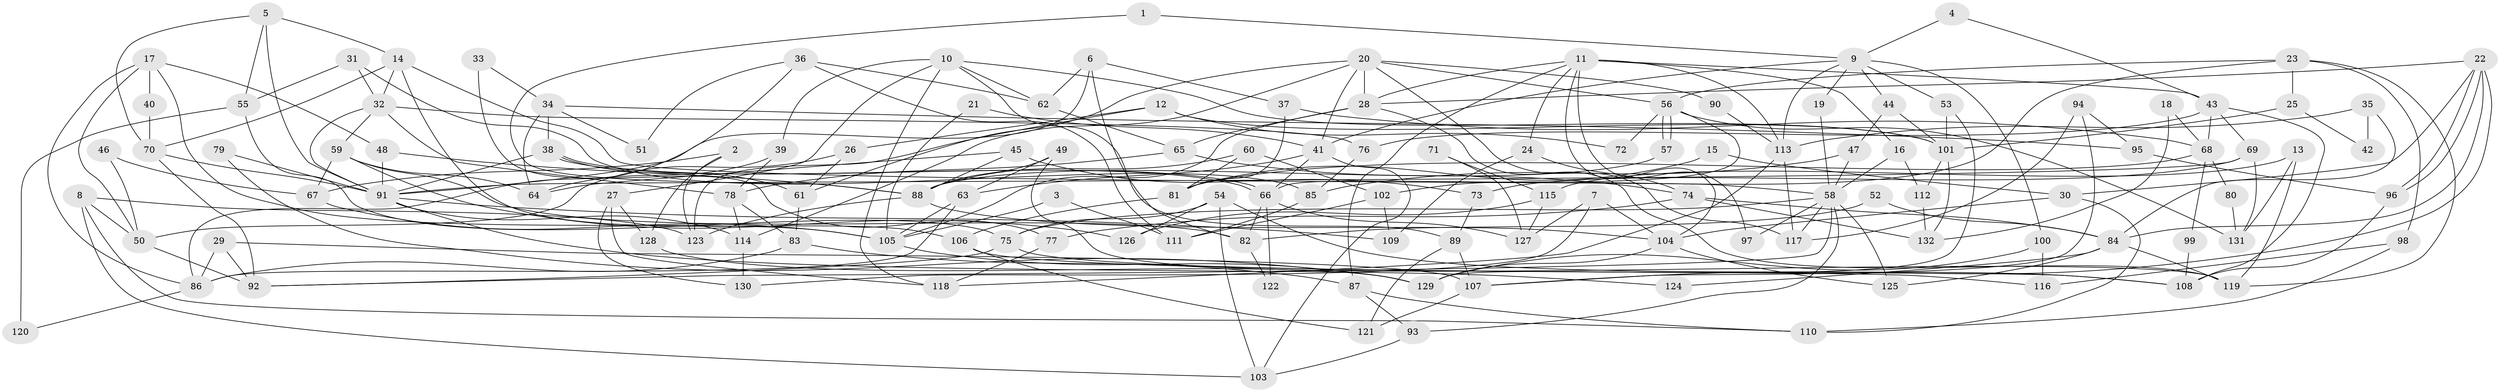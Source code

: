 // Generated by graph-tools (version 1.1) at 2025/26/03/09/25 03:26:19]
// undirected, 132 vertices, 264 edges
graph export_dot {
graph [start="1"]
  node [color=gray90,style=filled];
  1;
  2;
  3;
  4;
  5;
  6;
  7;
  8;
  9;
  10;
  11;
  12;
  13;
  14;
  15;
  16;
  17;
  18;
  19;
  20;
  21;
  22;
  23;
  24;
  25;
  26;
  27;
  28;
  29;
  30;
  31;
  32;
  33;
  34;
  35;
  36;
  37;
  38;
  39;
  40;
  41;
  42;
  43;
  44;
  45;
  46;
  47;
  48;
  49;
  50;
  51;
  52;
  53;
  54;
  55;
  56;
  57;
  58;
  59;
  60;
  61;
  62;
  63;
  64;
  65;
  66;
  67;
  68;
  69;
  70;
  71;
  72;
  73;
  74;
  75;
  76;
  77;
  78;
  79;
  80;
  81;
  82;
  83;
  84;
  85;
  86;
  87;
  88;
  89;
  90;
  91;
  92;
  93;
  94;
  95;
  96;
  97;
  98;
  99;
  100;
  101;
  102;
  103;
  104;
  105;
  106;
  107;
  108;
  109;
  110;
  111;
  112;
  113;
  114;
  115;
  116;
  117;
  118;
  119;
  120;
  121;
  122;
  123;
  124;
  125;
  126;
  127;
  128;
  129;
  130;
  131;
  132;
  1 -- 88;
  1 -- 9;
  2 -- 67;
  2 -- 128;
  2 -- 123;
  3 -- 105;
  3 -- 111;
  4 -- 43;
  4 -- 9;
  5 -- 70;
  5 -- 14;
  5 -- 55;
  5 -- 91;
  6 -- 37;
  6 -- 91;
  6 -- 62;
  6 -- 82;
  7 -- 127;
  7 -- 104;
  7 -- 130;
  8 -- 123;
  8 -- 103;
  8 -- 50;
  8 -- 110;
  9 -- 113;
  9 -- 44;
  9 -- 19;
  9 -- 41;
  9 -- 53;
  9 -- 100;
  10 -- 101;
  10 -- 62;
  10 -- 27;
  10 -- 39;
  10 -- 89;
  10 -- 118;
  11 -- 28;
  11 -- 104;
  11 -- 16;
  11 -- 24;
  11 -- 43;
  11 -- 87;
  11 -- 97;
  11 -- 113;
  12 -- 26;
  12 -- 123;
  12 -- 72;
  12 -- 101;
  13 -- 131;
  13 -- 119;
  13 -- 115;
  14 -- 70;
  14 -- 32;
  14 -- 58;
  14 -- 106;
  15 -- 81;
  15 -- 30;
  16 -- 58;
  16 -- 112;
  17 -- 48;
  17 -- 105;
  17 -- 40;
  17 -- 50;
  17 -- 86;
  18 -- 68;
  18 -- 132;
  19 -- 58;
  20 -- 56;
  20 -- 41;
  20 -- 28;
  20 -- 61;
  20 -- 90;
  20 -- 114;
  20 -- 117;
  21 -- 41;
  21 -- 105;
  22 -- 96;
  22 -- 96;
  22 -- 107;
  22 -- 28;
  22 -- 30;
  22 -- 84;
  23 -- 102;
  23 -- 56;
  23 -- 25;
  23 -- 98;
  23 -- 119;
  24 -- 74;
  24 -- 109;
  25 -- 101;
  25 -- 42;
  26 -- 61;
  26 -- 50;
  27 -- 118;
  27 -- 128;
  27 -- 130;
  28 -- 65;
  28 -- 105;
  28 -- 119;
  29 -- 86;
  29 -- 92;
  29 -- 107;
  30 -- 110;
  30 -- 104;
  31 -- 32;
  31 -- 55;
  31 -- 85;
  32 -- 78;
  32 -- 91;
  32 -- 59;
  32 -- 76;
  33 -- 77;
  33 -- 34;
  34 -- 38;
  34 -- 95;
  34 -- 51;
  34 -- 64;
  35 -- 113;
  35 -- 84;
  35 -- 42;
  36 -- 62;
  36 -- 86;
  36 -- 51;
  36 -- 111;
  37 -- 81;
  37 -- 68;
  38 -- 66;
  38 -- 66;
  38 -- 91;
  38 -- 61;
  39 -- 64;
  39 -- 78;
  40 -- 70;
  41 -- 63;
  41 -- 66;
  41 -- 103;
  43 -- 69;
  43 -- 68;
  43 -- 76;
  43 -- 108;
  44 -- 101;
  44 -- 47;
  45 -- 88;
  45 -- 64;
  45 -- 73;
  46 -- 50;
  46 -- 67;
  47 -- 85;
  47 -- 58;
  48 -- 88;
  48 -- 91;
  49 -- 63;
  49 -- 119;
  49 -- 88;
  50 -- 92;
  52 -- 84;
  52 -- 82;
  53 -- 101;
  53 -- 129;
  54 -- 108;
  54 -- 75;
  54 -- 103;
  54 -- 126;
  55 -- 75;
  55 -- 120;
  56 -- 57;
  56 -- 57;
  56 -- 66;
  56 -- 72;
  56 -- 131;
  57 -- 88;
  58 -- 93;
  58 -- 75;
  58 -- 92;
  58 -- 97;
  58 -- 117;
  58 -- 125;
  59 -- 82;
  59 -- 64;
  59 -- 67;
  59 -- 126;
  60 -- 88;
  60 -- 102;
  60 -- 81;
  61 -- 83;
  62 -- 65;
  63 -- 105;
  63 -- 86;
  65 -- 78;
  65 -- 74;
  66 -- 82;
  66 -- 122;
  66 -- 127;
  67 -- 105;
  68 -- 81;
  68 -- 80;
  68 -- 99;
  69 -- 91;
  69 -- 73;
  69 -- 131;
  70 -- 92;
  70 -- 91;
  71 -- 115;
  71 -- 127;
  73 -- 89;
  74 -- 84;
  74 -- 77;
  74 -- 132;
  75 -- 92;
  75 -- 108;
  76 -- 85;
  77 -- 118;
  78 -- 114;
  78 -- 83;
  79 -- 129;
  79 -- 91;
  80 -- 131;
  81 -- 106;
  82 -- 122;
  83 -- 86;
  83 -- 87;
  84 -- 119;
  84 -- 124;
  84 -- 125;
  85 -- 111;
  86 -- 120;
  87 -- 93;
  87 -- 110;
  88 -- 104;
  88 -- 123;
  89 -- 121;
  89 -- 107;
  90 -- 113;
  91 -- 114;
  91 -- 109;
  91 -- 124;
  93 -- 103;
  94 -- 107;
  94 -- 117;
  94 -- 95;
  95 -- 96;
  96 -- 108;
  98 -- 110;
  98 -- 116;
  99 -- 108;
  100 -- 129;
  100 -- 116;
  101 -- 112;
  101 -- 132;
  102 -- 111;
  102 -- 109;
  104 -- 125;
  104 -- 129;
  105 -- 129;
  106 -- 116;
  106 -- 121;
  107 -- 121;
  112 -- 132;
  113 -- 117;
  113 -- 118;
  114 -- 130;
  115 -- 126;
  115 -- 127;
  128 -- 129;
}
